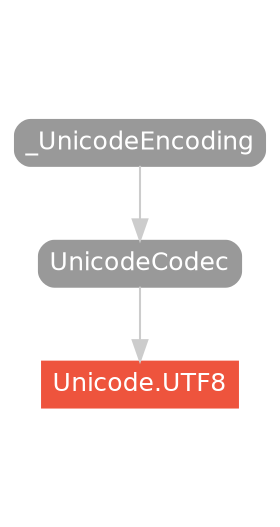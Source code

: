 strict digraph "Unicode.UTF8 - Type Hierarchy - SwiftDoc.org" {
    pad="0.1,0.8"
    node [shape=box, style="filled,rounded", color="#999999", fillcolor="#999999", fontcolor=white, fontname=Helvetica, fontnames="Helvetica,sansserif", fontsize=12, margin="0.07,0.05", height="0.3"]
    edge [color="#cccccc"]
    "Unicode.UTF8" [URL="/type/Unicode.UTF8/", style="filled", fillcolor="#ee543d", color="#ee543d"]
    "UnicodeCodec" [URL="/protocol/UnicodeCodec/hierarchy/"]    "UnicodeCodec" -> "Unicode.UTF8"
    "_UnicodeEncoding" -> "UnicodeCodec"
    subgraph Types {
        rank = max; "Unicode.UTF8";
    }
}